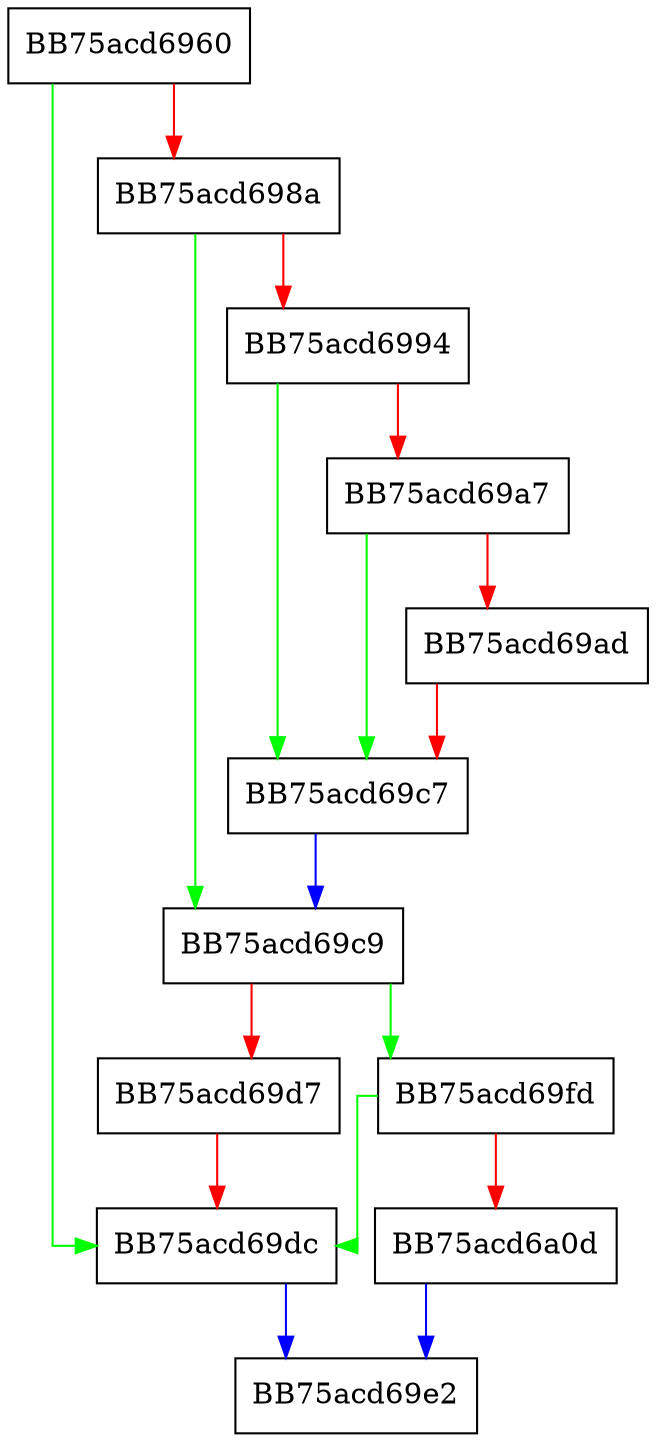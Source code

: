 digraph NotMatched {
  node [shape="box"];
  graph [splines=ortho];
  BB75acd6960 -> BB75acd69dc [color="green"];
  BB75acd6960 -> BB75acd698a [color="red"];
  BB75acd698a -> BB75acd69c9 [color="green"];
  BB75acd698a -> BB75acd6994 [color="red"];
  BB75acd6994 -> BB75acd69c7 [color="green"];
  BB75acd6994 -> BB75acd69a7 [color="red"];
  BB75acd69a7 -> BB75acd69c7 [color="green"];
  BB75acd69a7 -> BB75acd69ad [color="red"];
  BB75acd69ad -> BB75acd69c7 [color="red"];
  BB75acd69c7 -> BB75acd69c9 [color="blue"];
  BB75acd69c9 -> BB75acd69fd [color="green"];
  BB75acd69c9 -> BB75acd69d7 [color="red"];
  BB75acd69d7 -> BB75acd69dc [color="red"];
  BB75acd69dc -> BB75acd69e2 [color="blue"];
  BB75acd69fd -> BB75acd69dc [color="green"];
  BB75acd69fd -> BB75acd6a0d [color="red"];
  BB75acd6a0d -> BB75acd69e2 [color="blue"];
}